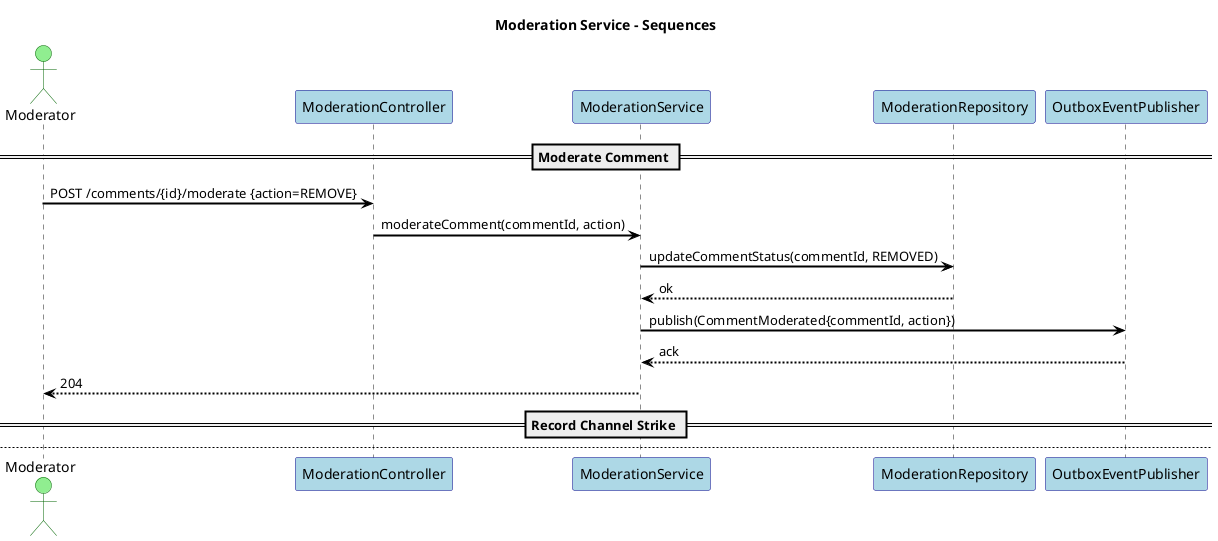 @startuml
title Moderation Service - Sequences

skinparam shadowing false
skinparam fontName "Helvetica"
skinparam titleFontName "Helvetica"
skinparam legendFontName "Helvetica"
skinparam noteFontName "Helvetica"
skinparam backgroundColor white
skinparam participantBackgroundColor lightblue
skinparam participantBorderColor darkblue
skinparam actorBackgroundColor lightgreen
skinparam actorBorderColor darkgreen
skinparam arrowColor black
skinparam arrowThickness 2
skinparam sequenceArrowThickness 2
skinparam sequenceMessageAlignment left
skinparam sequenceReferenceBackgroundColor lightyellow
skinparam sequenceReferenceBorderColor black


actor Moderator
participant "ModerationController" as C
participant "ModerationService" as S
participant "ModerationRepository" as Repo
participant "OutboxEventPublisher" as Outbox

== Moderate Comment ==
Moderator -> C: POST /comments/{id}/moderate {action=REMOVE}
C -> S: moderateComment(commentId, action)
S -> Repo: updateCommentStatus(commentId, REMOVED)
Repo --> S: ok
S -> Outbox: publish(CommentModerated{commentId, action})
Outbox --> S: ack
S --> Moderator: 204

== Record Channel Strike ==
newpage Record Channel Strike
Moderator -> C: POST /channels/{id}/strikes {reason}
C -> S: recordChannelStrike(channelId, reason)
S -> Repo: saveStrike(channelId, Strike)
Repo --> S: ok
S -> Outbox: publish(ChannelStrikeRecorded{channelId})
Outbox --> S: ack
S --> Moderator: 201

@enduml
